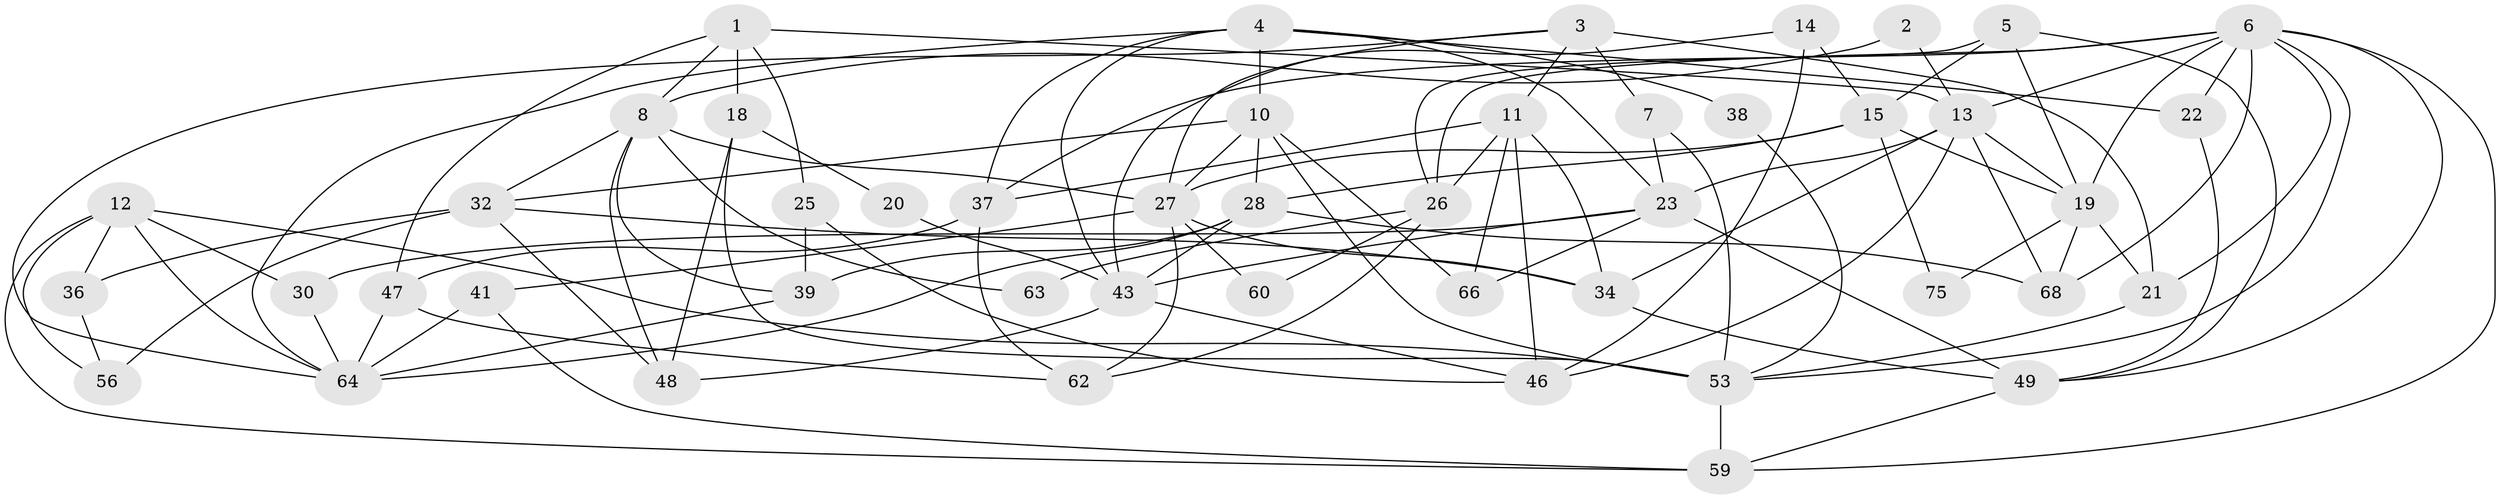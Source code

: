 // Generated by graph-tools (version 1.1) at 2025/23/03/03/25 07:23:59]
// undirected, 47 vertices, 113 edges
graph export_dot {
graph [start="1"]
  node [color=gray90,style=filled];
  1 [super="+42"];
  2;
  3 [super="+17"];
  4 [super="+50"];
  5 [super="+71"];
  6 [super="+70"];
  7;
  8 [super="+9"];
  10 [super="+33"];
  11 [super="+24"];
  12 [super="+35"];
  13 [super="+16"];
  14;
  15 [super="+40"];
  18;
  19 [super="+69"];
  20;
  21 [super="+29"];
  22 [super="+45"];
  23 [super="+31"];
  25;
  26 [super="+58"];
  27 [super="+74"];
  28 [super="+57"];
  30 [super="+44"];
  32 [super="+61"];
  34 [super="+67"];
  36;
  37 [super="+52"];
  38;
  39;
  41;
  43 [super="+55"];
  46 [super="+73"];
  47;
  48 [super="+51"];
  49 [super="+54"];
  53 [super="+65"];
  56;
  59 [super="+72"];
  60;
  62;
  63;
  64 [super="+76"];
  66;
  68;
  75;
  1 -- 18;
  1 -- 8;
  1 -- 25;
  1 -- 47;
  1 -- 13;
  2 -- 13;
  2 -- 8;
  3 -- 21 [weight=2];
  3 -- 27;
  3 -- 64;
  3 -- 7;
  3 -- 11;
  4 -- 22;
  4 -- 38;
  4 -- 10;
  4 -- 64;
  4 -- 37;
  4 -- 23;
  4 -- 43;
  5 -- 26;
  5 -- 19;
  5 -- 49;
  5 -- 15;
  6 -- 59;
  6 -- 13;
  6 -- 19;
  6 -- 22;
  6 -- 26;
  6 -- 68;
  6 -- 37;
  6 -- 53;
  6 -- 21;
  6 -- 49;
  7 -- 23;
  7 -- 53;
  8 -- 48;
  8 -- 27;
  8 -- 32;
  8 -- 39;
  8 -- 63;
  10 -- 27 [weight=3];
  10 -- 28;
  10 -- 66;
  10 -- 32;
  10 -- 53;
  11 -- 37;
  11 -- 26;
  11 -- 66;
  11 -- 46;
  11 -- 34;
  12 -- 64;
  12 -- 56;
  12 -- 59;
  12 -- 53;
  12 -- 36;
  12 -- 30;
  13 -- 46;
  13 -- 34;
  13 -- 19;
  13 -- 68;
  13 -- 23;
  14 -- 46;
  14 -- 43;
  14 -- 15;
  15 -- 28 [weight=2];
  15 -- 19;
  15 -- 75;
  15 -- 27;
  18 -- 48;
  18 -- 20;
  18 -- 53 [weight=2];
  19 -- 21;
  19 -- 75;
  19 -- 68;
  20 -- 43;
  21 -- 53;
  22 -- 49;
  23 -- 66;
  23 -- 49;
  23 -- 43 [weight=2];
  23 -- 30;
  25 -- 39;
  25 -- 46;
  26 -- 62;
  26 -- 60;
  26 -- 63;
  27 -- 34;
  27 -- 60;
  27 -- 41;
  27 -- 62;
  28 -- 39 [weight=2];
  28 -- 43 [weight=2];
  28 -- 64;
  28 -- 68;
  30 -- 64;
  32 -- 56 [weight=2];
  32 -- 36;
  32 -- 48;
  32 -- 34;
  34 -- 49;
  36 -- 56;
  37 -- 62;
  37 -- 47;
  38 -- 53;
  39 -- 64;
  41 -- 64;
  41 -- 59;
  43 -- 46;
  43 -- 48;
  47 -- 62;
  47 -- 64;
  49 -- 59;
  53 -- 59;
}
